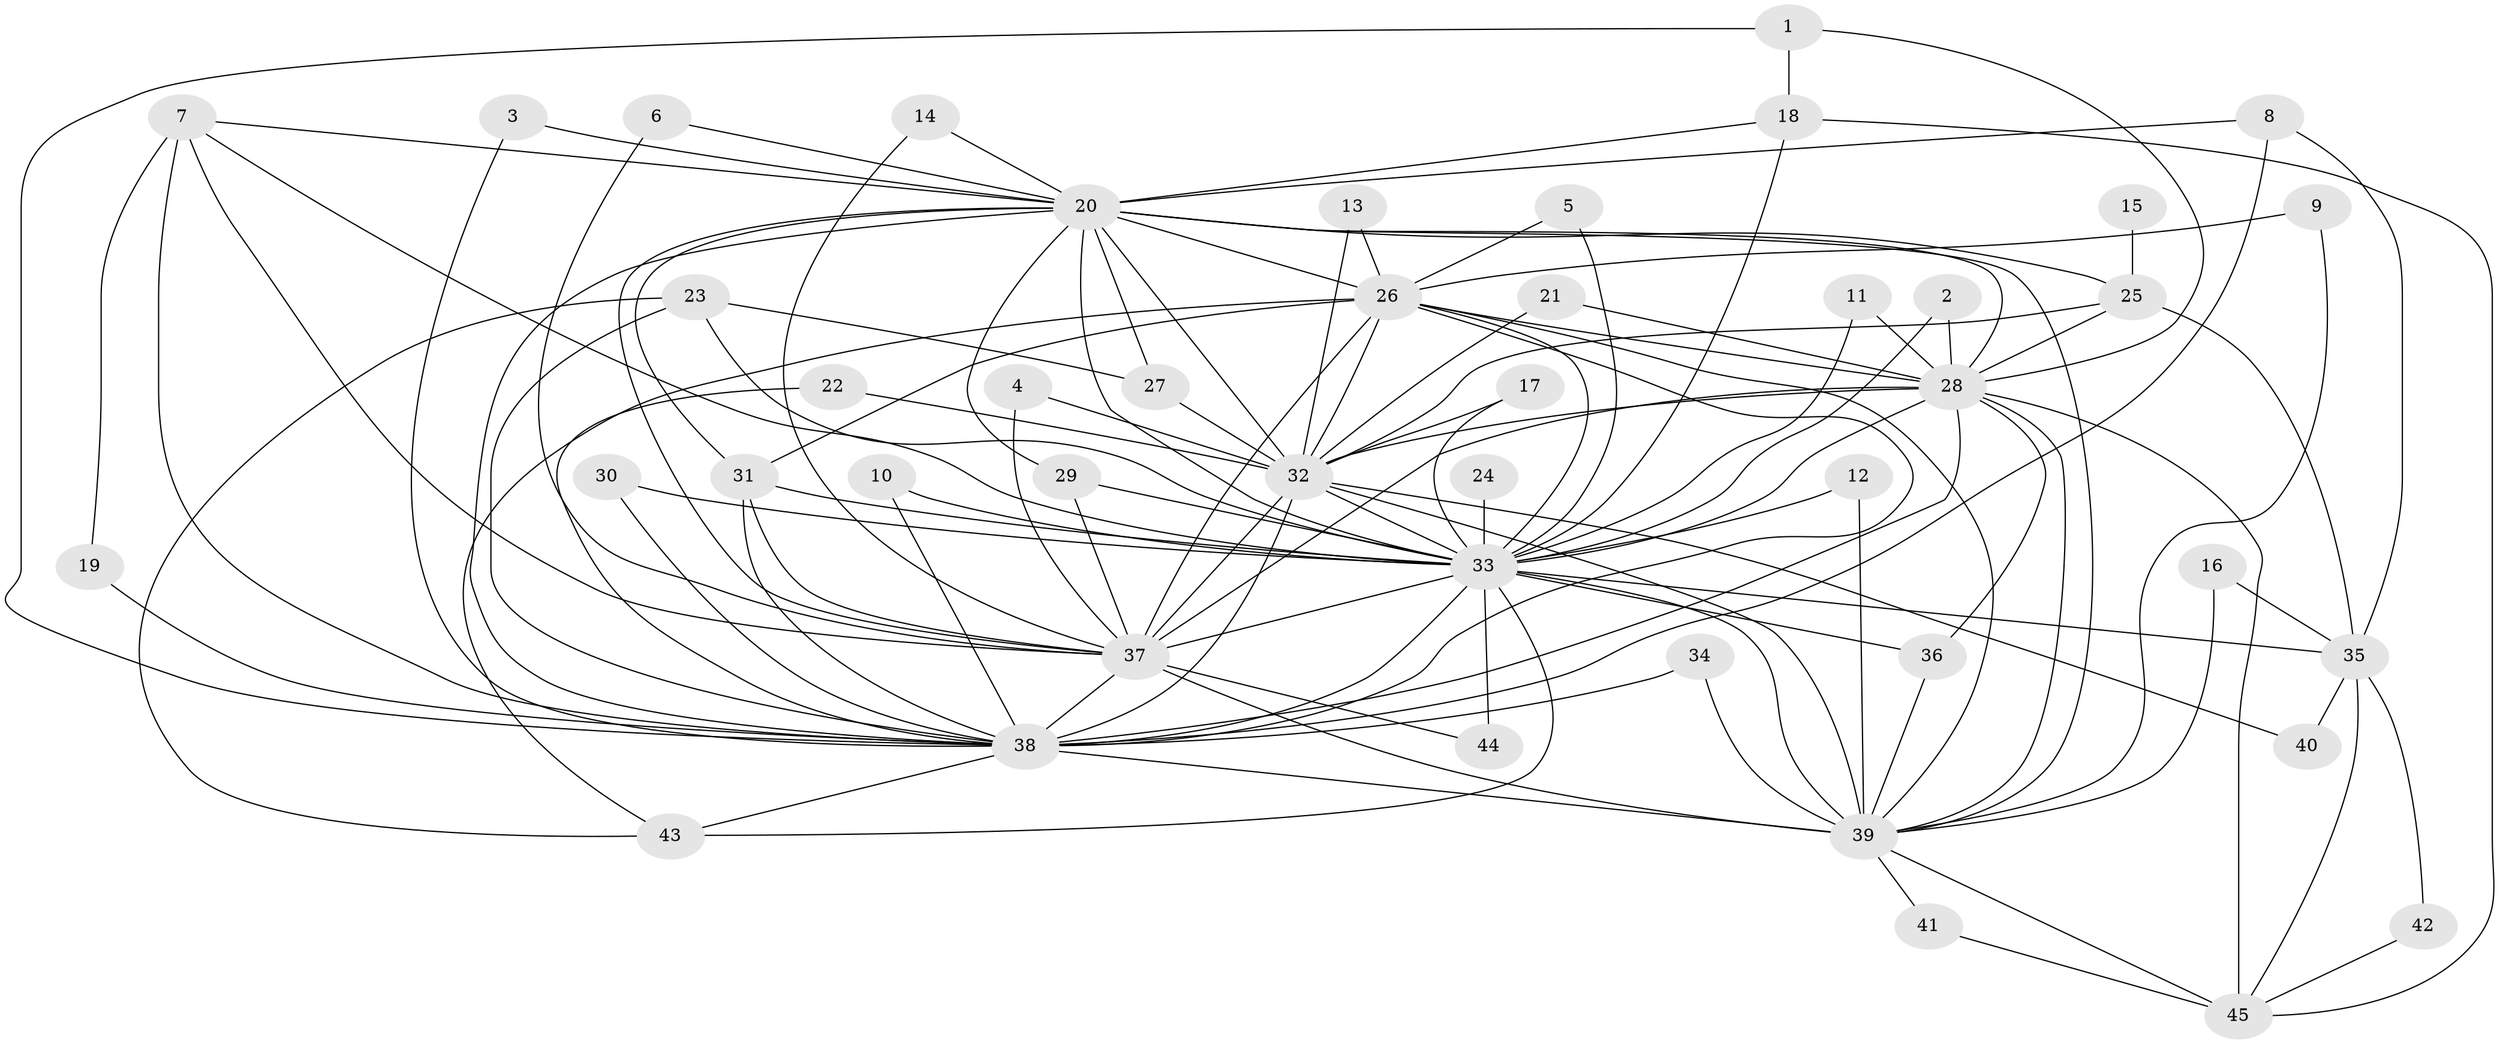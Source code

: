 // original degree distribution, {24: 0.011235955056179775, 13: 0.011235955056179775, 25: 0.011235955056179775, 22: 0.011235955056179775, 20: 0.011235955056179775, 18: 0.011235955056179775, 16: 0.02247191011235955, 14: 0.011235955056179775, 23: 0.011235955056179775, 3: 0.16853932584269662, 2: 0.5955056179775281, 5: 0.0449438202247191, 9: 0.02247191011235955, 6: 0.033707865168539325, 4: 0.02247191011235955}
// Generated by graph-tools (version 1.1) at 2025/49/03/09/25 03:49:37]
// undirected, 45 vertices, 115 edges
graph export_dot {
graph [start="1"]
  node [color=gray90,style=filled];
  1;
  2;
  3;
  4;
  5;
  6;
  7;
  8;
  9;
  10;
  11;
  12;
  13;
  14;
  15;
  16;
  17;
  18;
  19;
  20;
  21;
  22;
  23;
  24;
  25;
  26;
  27;
  28;
  29;
  30;
  31;
  32;
  33;
  34;
  35;
  36;
  37;
  38;
  39;
  40;
  41;
  42;
  43;
  44;
  45;
  1 -- 18 [weight=1.0];
  1 -- 28 [weight=1.0];
  1 -- 38 [weight=1.0];
  2 -- 28 [weight=1.0];
  2 -- 33 [weight=1.0];
  3 -- 20 [weight=1.0];
  3 -- 38 [weight=1.0];
  4 -- 32 [weight=1.0];
  4 -- 37 [weight=1.0];
  5 -- 26 [weight=1.0];
  5 -- 33 [weight=1.0];
  6 -- 20 [weight=1.0];
  6 -- 37 [weight=1.0];
  7 -- 19 [weight=1.0];
  7 -- 20 [weight=1.0];
  7 -- 33 [weight=1.0];
  7 -- 37 [weight=1.0];
  7 -- 38 [weight=2.0];
  8 -- 20 [weight=1.0];
  8 -- 35 [weight=1.0];
  8 -- 38 [weight=1.0];
  9 -- 26 [weight=1.0];
  9 -- 39 [weight=1.0];
  10 -- 33 [weight=1.0];
  10 -- 38 [weight=1.0];
  11 -- 28 [weight=1.0];
  11 -- 33 [weight=1.0];
  12 -- 33 [weight=1.0];
  12 -- 39 [weight=1.0];
  13 -- 26 [weight=1.0];
  13 -- 32 [weight=1.0];
  14 -- 20 [weight=1.0];
  14 -- 37 [weight=1.0];
  15 -- 25 [weight=1.0];
  16 -- 35 [weight=1.0];
  16 -- 39 [weight=1.0];
  17 -- 32 [weight=1.0];
  17 -- 33 [weight=1.0];
  18 -- 20 [weight=1.0];
  18 -- 33 [weight=2.0];
  18 -- 45 [weight=1.0];
  19 -- 38 [weight=1.0];
  20 -- 25 [weight=1.0];
  20 -- 26 [weight=1.0];
  20 -- 27 [weight=1.0];
  20 -- 28 [weight=1.0];
  20 -- 29 [weight=1.0];
  20 -- 31 [weight=1.0];
  20 -- 32 [weight=2.0];
  20 -- 33 [weight=2.0];
  20 -- 37 [weight=2.0];
  20 -- 38 [weight=1.0];
  20 -- 39 [weight=2.0];
  21 -- 28 [weight=1.0];
  21 -- 32 [weight=1.0];
  22 -- 32 [weight=1.0];
  22 -- 38 [weight=1.0];
  23 -- 27 [weight=1.0];
  23 -- 33 [weight=3.0];
  23 -- 38 [weight=1.0];
  23 -- 43 [weight=1.0];
  24 -- 33 [weight=2.0];
  25 -- 28 [weight=1.0];
  25 -- 32 [weight=1.0];
  25 -- 35 [weight=1.0];
  26 -- 28 [weight=2.0];
  26 -- 31 [weight=2.0];
  26 -- 32 [weight=2.0];
  26 -- 33 [weight=2.0];
  26 -- 37 [weight=2.0];
  26 -- 38 [weight=1.0];
  26 -- 39 [weight=1.0];
  26 -- 43 [weight=1.0];
  27 -- 32 [weight=1.0];
  28 -- 32 [weight=2.0];
  28 -- 33 [weight=3.0];
  28 -- 36 [weight=1.0];
  28 -- 37 [weight=3.0];
  28 -- 38 [weight=1.0];
  28 -- 39 [weight=1.0];
  28 -- 45 [weight=2.0];
  29 -- 33 [weight=1.0];
  29 -- 37 [weight=1.0];
  30 -- 33 [weight=1.0];
  30 -- 38 [weight=1.0];
  31 -- 33 [weight=2.0];
  31 -- 37 [weight=1.0];
  31 -- 38 [weight=1.0];
  32 -- 33 [weight=3.0];
  32 -- 37 [weight=2.0];
  32 -- 38 [weight=1.0];
  32 -- 39 [weight=2.0];
  32 -- 40 [weight=1.0];
  33 -- 35 [weight=3.0];
  33 -- 36 [weight=1.0];
  33 -- 37 [weight=4.0];
  33 -- 38 [weight=2.0];
  33 -- 39 [weight=2.0];
  33 -- 43 [weight=1.0];
  33 -- 44 [weight=2.0];
  34 -- 38 [weight=1.0];
  34 -- 39 [weight=1.0];
  35 -- 40 [weight=1.0];
  35 -- 42 [weight=1.0];
  35 -- 45 [weight=1.0];
  36 -- 39 [weight=1.0];
  37 -- 38 [weight=3.0];
  37 -- 39 [weight=2.0];
  37 -- 44 [weight=1.0];
  38 -- 39 [weight=2.0];
  38 -- 43 [weight=1.0];
  39 -- 41 [weight=1.0];
  39 -- 45 [weight=1.0];
  41 -- 45 [weight=1.0];
  42 -- 45 [weight=1.0];
}
